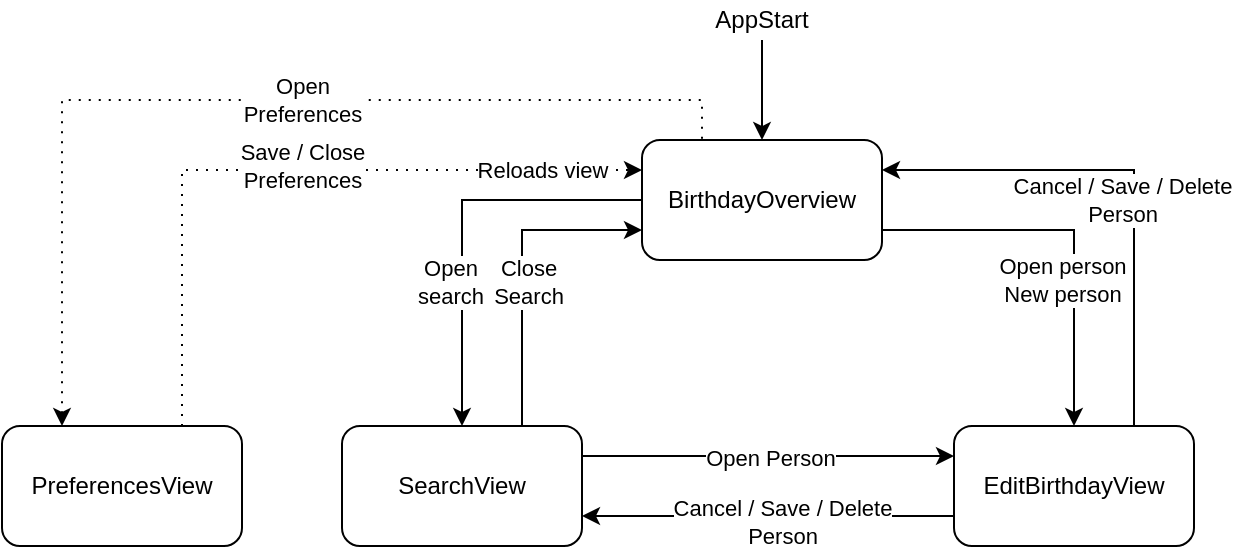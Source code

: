 <mxfile version="14.4.3" type="device"><diagram id="EaG2gHwku7mkN0m_doBZ" name="Seite-1"><mxGraphModel dx="1106" dy="852" grid="1" gridSize="10" guides="1" tooltips="1" connect="1" arrows="1" fold="1" page="1" pageScale="1" pageWidth="827" pageHeight="1169" math="0" shadow="0"><root><mxCell id="0"/><mxCell id="1" parent="0"/><mxCell id="O4iwpsnOU9aTu4ZP8eZ2-7" style="edgeStyle=orthogonalEdgeStyle;rounded=0;orthogonalLoop=1;jettySize=auto;html=1;exitX=0;exitY=0.5;exitDx=0;exitDy=0;" edge="1" parent="1" source="O4iwpsnOU9aTu4ZP8eZ2-1" target="O4iwpsnOU9aTu4ZP8eZ2-4"><mxGeometry relative="1" as="geometry"/></mxCell><mxCell id="O4iwpsnOU9aTu4ZP8eZ2-23" value="Open&lt;br&gt;search" style="edgeLabel;html=1;align=center;verticalAlign=middle;resizable=0;points=[];" vertex="1" connectable="0" parent="O4iwpsnOU9aTu4ZP8eZ2-7"><mxGeometry x="0.291" y="-4" relative="1" as="geometry"><mxPoint x="-2" as="offset"/></mxGeometry></mxCell><mxCell id="O4iwpsnOU9aTu4ZP8eZ2-8" style="edgeStyle=orthogonalEdgeStyle;rounded=0;orthogonalLoop=1;jettySize=auto;html=1;exitX=1;exitY=0.75;exitDx=0;exitDy=0;" edge="1" parent="1" source="O4iwpsnOU9aTu4ZP8eZ2-1" target="O4iwpsnOU9aTu4ZP8eZ2-2"><mxGeometry relative="1" as="geometry"/></mxCell><mxCell id="O4iwpsnOU9aTu4ZP8eZ2-1" value="BirthdayOverview" style="rounded=1;whiteSpace=wrap;html=1;" vertex="1" parent="1"><mxGeometry x="340" y="200" width="120" height="60" as="geometry"/></mxCell><mxCell id="O4iwpsnOU9aTu4ZP8eZ2-11" style="edgeStyle=orthogonalEdgeStyle;rounded=0;orthogonalLoop=1;jettySize=auto;html=1;exitX=0;exitY=0.75;exitDx=0;exitDy=0;entryX=1;entryY=0.75;entryDx=0;entryDy=0;" edge="1" parent="1" source="O4iwpsnOU9aTu4ZP8eZ2-2" target="O4iwpsnOU9aTu4ZP8eZ2-4"><mxGeometry relative="1" as="geometry"/></mxCell><mxCell id="O4iwpsnOU9aTu4ZP8eZ2-18" value="Cancel / Save / Delete&lt;br&gt;Person" style="edgeLabel;html=1;align=center;verticalAlign=middle;resizable=0;points=[];" vertex="1" connectable="0" parent="O4iwpsnOU9aTu4ZP8eZ2-11"><mxGeometry x="-0.075" y="3" relative="1" as="geometry"><mxPoint as="offset"/></mxGeometry></mxCell><mxCell id="O4iwpsnOU9aTu4ZP8eZ2-12" style="edgeStyle=orthogonalEdgeStyle;rounded=0;orthogonalLoop=1;jettySize=auto;html=1;exitX=0.75;exitY=0;exitDx=0;exitDy=0;entryX=1;entryY=0.25;entryDx=0;entryDy=0;" edge="1" parent="1" source="O4iwpsnOU9aTu4ZP8eZ2-2" target="O4iwpsnOU9aTu4ZP8eZ2-1"><mxGeometry relative="1" as="geometry"/></mxCell><mxCell id="O4iwpsnOU9aTu4ZP8eZ2-15" value="Open person&lt;br&gt;New person" style="edgeLabel;html=1;align=center;verticalAlign=middle;resizable=0;points=[];" vertex="1" connectable="0" parent="O4iwpsnOU9aTu4ZP8eZ2-12"><mxGeometry x="-0.134" y="3" relative="1" as="geometry"><mxPoint x="-33" y="37" as="offset"/></mxGeometry></mxCell><mxCell id="O4iwpsnOU9aTu4ZP8eZ2-19" value="&lt;span style=&quot;color: rgba(0 , 0 , 0 , 0) ; font-family: monospace ; font-size: 0px ; background-color: rgb(248 , 249 , 250)&quot;&gt;%3CmxGraphModel%3E%3Croot%3E%3CmxCell%20id%3D%220%22%2F%3E%3CmxCell%20id%3D%221%22%20parent%3D%220%22%2F%3E%3CmxCell%20id%3D%222%22%20value%3D%22Cancel%20%2F%20Save%20%2F%20Delete%26lt%3Bbr%26gt%3BPerson%22%20style%3D%22edgeLabel%3Bhtml%3D1%3Balign%3Dcenter%3BverticalAlign%3Dmiddle%3Bresizable%3D0%3Bpoints%3D%5B%5D%3B%22%20vertex%3D%221%22%20connectable%3D%220%22%20parent%3D%221%22%3E%3CmxGeometry%20x%3D%22410%22%20y%3D%22391%22%20as%3D%22geometry%22%2F%3E%3C%2FmxCell%3E%3C%2Froot%3E%3C%2FmxGraphModel%3E&lt;/span&gt;" style="edgeLabel;html=1;align=center;verticalAlign=middle;resizable=0;points=[];" vertex="1" connectable="0" parent="O4iwpsnOU9aTu4ZP8eZ2-12"><mxGeometry x="-0.165" relative="1" as="geometry"><mxPoint as="offset"/></mxGeometry></mxCell><mxCell id="O4iwpsnOU9aTu4ZP8eZ2-2" value="EditBirthdayView" style="rounded=1;whiteSpace=wrap;html=1;" vertex="1" parent="1"><mxGeometry x="496" y="343" width="120" height="60" as="geometry"/></mxCell><mxCell id="O4iwpsnOU9aTu4ZP8eZ2-10" style="rounded=0;orthogonalLoop=1;jettySize=auto;html=1;entryX=0;entryY=0.25;entryDx=0;entryDy=0;startArrow=none;startFill=0;exitX=0.75;exitY=0;exitDx=0;exitDy=0;dashed=1;dashPattern=1 4;jumpStyle=none;edgeStyle=orthogonalEdgeStyle;" edge="1" parent="1" source="O4iwpsnOU9aTu4ZP8eZ2-3" target="O4iwpsnOU9aTu4ZP8eZ2-1"><mxGeometry relative="1" as="geometry"/></mxCell><mxCell id="O4iwpsnOU9aTu4ZP8eZ2-21" value="Save / Close&lt;br&gt;Preferences" style="edgeLabel;html=1;align=center;verticalAlign=middle;resizable=0;points=[];" vertex="1" connectable="0" parent="O4iwpsnOU9aTu4ZP8eZ2-10"><mxGeometry x="0.067" y="2" relative="1" as="geometry"><mxPoint x="-3" as="offset"/></mxGeometry></mxCell><mxCell id="O4iwpsnOU9aTu4ZP8eZ2-22" value="Reloads view" style="edgeLabel;html=1;align=center;verticalAlign=middle;resizable=0;points=[];" vertex="1" connectable="0" parent="O4iwpsnOU9aTu4ZP8eZ2-10"><mxGeometry x="0.894" y="-1" relative="1" as="geometry"><mxPoint x="-31" y="-1" as="offset"/></mxGeometry></mxCell><mxCell id="O4iwpsnOU9aTu4ZP8eZ2-14" value="Open&lt;br&gt;Preferences" style="edgeStyle=orthogonalEdgeStyle;rounded=0;orthogonalLoop=1;jettySize=auto;html=1;exitX=0.25;exitY=0;exitDx=0;exitDy=0;entryX=0.25;entryY=0;entryDx=0;entryDy=0;startArrow=classic;startFill=1;endArrow=none;endFill=0;dashed=1;dashPattern=1 4;" edge="1" parent="1" source="O4iwpsnOU9aTu4ZP8eZ2-3" target="O4iwpsnOU9aTu4ZP8eZ2-1"><mxGeometry x="0.125" relative="1" as="geometry"><mxPoint as="offset"/></mxGeometry></mxCell><mxCell id="O4iwpsnOU9aTu4ZP8eZ2-3" value="PreferencesView" style="rounded=1;whiteSpace=wrap;html=1;" vertex="1" parent="1"><mxGeometry x="20" y="343" width="120" height="60" as="geometry"/></mxCell><mxCell id="O4iwpsnOU9aTu4ZP8eZ2-9" style="edgeStyle=orthogonalEdgeStyle;rounded=0;orthogonalLoop=1;jettySize=auto;html=1;entryX=0;entryY=0.25;entryDx=0;entryDy=0;exitX=1;exitY=0.25;exitDx=0;exitDy=0;" edge="1" parent="1" source="O4iwpsnOU9aTu4ZP8eZ2-4" target="O4iwpsnOU9aTu4ZP8eZ2-2"><mxGeometry relative="1" as="geometry"/></mxCell><mxCell id="O4iwpsnOU9aTu4ZP8eZ2-17" value="Open Person" style="edgeLabel;html=1;align=center;verticalAlign=middle;resizable=0;points=[];" vertex="1" connectable="0" parent="O4iwpsnOU9aTu4ZP8eZ2-9"><mxGeometry x="0.011" y="-1" relative="1" as="geometry"><mxPoint as="offset"/></mxGeometry></mxCell><mxCell id="O4iwpsnOU9aTu4ZP8eZ2-13" style="edgeStyle=orthogonalEdgeStyle;rounded=0;orthogonalLoop=1;jettySize=auto;html=1;exitX=0.75;exitY=0;exitDx=0;exitDy=0;entryX=0;entryY=0.75;entryDx=0;entryDy=0;" edge="1" parent="1" source="O4iwpsnOU9aTu4ZP8eZ2-4" target="O4iwpsnOU9aTu4ZP8eZ2-1"><mxGeometry relative="1" as="geometry"/></mxCell><mxCell id="O4iwpsnOU9aTu4ZP8eZ2-24" value="Close&lt;br&gt;Search" style="edgeLabel;html=1;align=center;verticalAlign=middle;resizable=0;points=[];" vertex="1" connectable="0" parent="O4iwpsnOU9aTu4ZP8eZ2-13"><mxGeometry x="-0.089" y="2" relative="1" as="geometry"><mxPoint x="5" as="offset"/></mxGeometry></mxCell><mxCell id="O4iwpsnOU9aTu4ZP8eZ2-4" value="SearchView" style="rounded=1;whiteSpace=wrap;html=1;" vertex="1" parent="1"><mxGeometry x="190" y="343" width="120" height="60" as="geometry"/></mxCell><mxCell id="O4iwpsnOU9aTu4ZP8eZ2-6" style="edgeStyle=orthogonalEdgeStyle;rounded=0;orthogonalLoop=1;jettySize=auto;html=1;" edge="1" parent="1" source="O4iwpsnOU9aTu4ZP8eZ2-5" target="O4iwpsnOU9aTu4ZP8eZ2-1"><mxGeometry relative="1" as="geometry"/></mxCell><mxCell id="O4iwpsnOU9aTu4ZP8eZ2-5" value="AppStart" style="text;html=1;strokeColor=none;fillColor=none;align=center;verticalAlign=middle;whiteSpace=wrap;rounded=0;" vertex="1" parent="1"><mxGeometry x="375" y="130" width="50" height="20" as="geometry"/></mxCell><mxCell id="O4iwpsnOU9aTu4ZP8eZ2-20" value="Cancel / Save / Delete&lt;br&gt;Person" style="edgeLabel;html=1;align=center;verticalAlign=middle;resizable=0;points=[];" vertex="1" connectable="0" parent="1"><mxGeometry x="580" y="230" as="geometry"/></mxCell></root></mxGraphModel></diagram></mxfile>